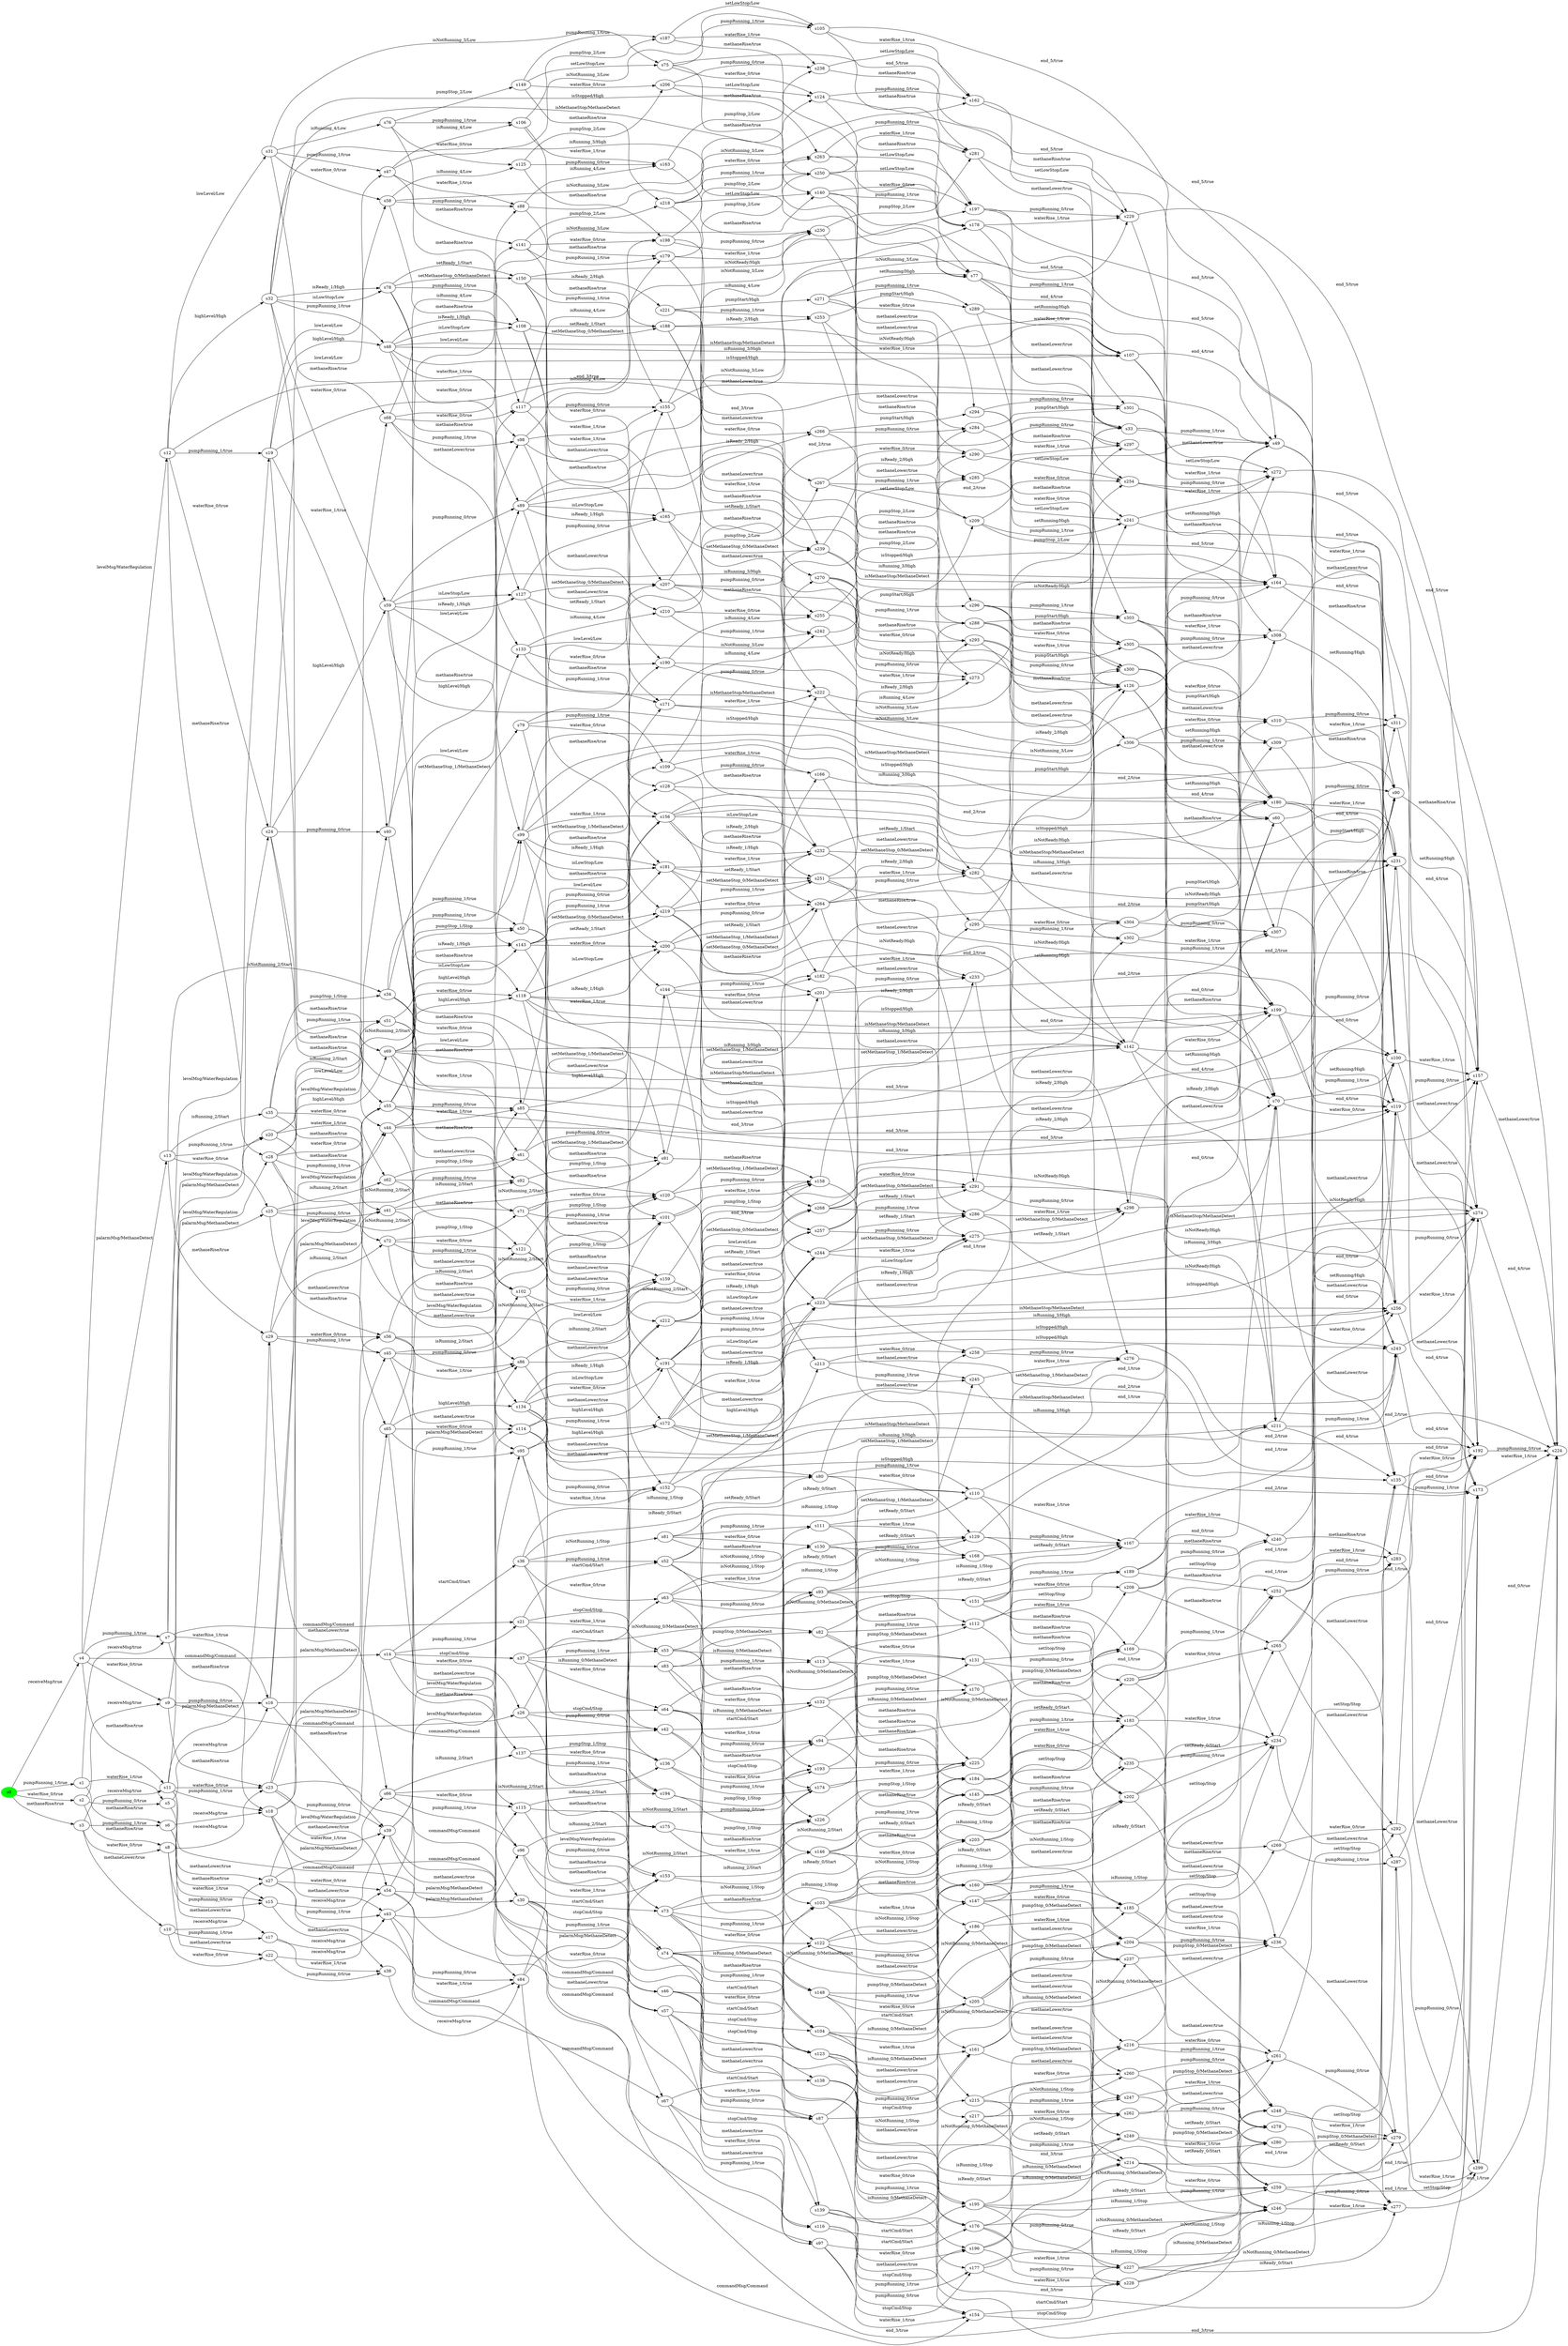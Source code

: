 digraph G {
rankdir=LR;
state0[ label = "s0", style=filled, color=green ];
state1 [ label = "s310" ];
state1 -> state2 [ label=" setRunning/High " ];
state1 -> state3 [ label=" pumpRunning_0/true " ];
state4 [ label = "s305" ];
state4 -> state5 [ label=" pumpRunning_0/true " ];
state4 -> state1 [ label=" methaneLower/true " ];
state4 -> state6 [ label=" setRunning/High " ];
state7 [ label = "s31" ];
state7 -> state8 [ label=" waterRise_0/true " ];
state7 -> state9 [ label=" methaneRise/true " ];
state7 -> state10 [ label=" isRunning_4/Low " ];
state7 -> state11 [ label=" pumpRunning_1/true " ];
state7 -> state12 [ label=" isNotRunning_3/Low " ];
state13 [ label = "s30" ];
state13 -> state14 [ label=" stopCmd/Stop " ];
state13 -> state15 [ label=" startCmd/Start " ];
state13 -> state16 [ label=" methaneLower/true " ];
state13 -> state17 [ label=" pumpRunning_1/true " ];
state13 -> state18 [ label=" waterRise_0/true " ];
state19 [ label = "s304" ];
state19 -> state1 [ label=" pumpStart/High " ];
state19 -> state20 [ label=" pumpRunning_0/true " ];
state21 [ label = "s33" ];
state21 -> state22 [ label=" waterRise_0/true " ];
state21 -> state23 [ label=" methaneRise/true " ];
state21 -> state24 [ label=" pumpRunning_1/true " ];
state20 [ label = "s307" ];
state20 -> state3 [ label=" pumpStart/High " ];
state25 [ label = "s306" ];
state25 -> state26 [ label=" setRunning/High " ];
state25 -> state27 [ label=" pumpRunning_1/true " ];
state25 -> state1 [ label=" waterRise_0/true " ];
state28 [ label = "s32" ];
state28 -> state29 [ label=" isStopped/High " ];
state28 -> state29 [ label=" isMethaneStop/MethaneDetect " ];
state28 -> state29 [ label=" isRunning_3/High " ];
state28 -> state30 [ label=" waterRise_0/true " ];
state28 -> state31 [ label=" pumpRunning_1/true " ];
state28 -> state32 [ label=" methaneRise/true " ];
state28 -> state33 [ label=" isReady_1/High " ];
state28 -> state33 [ label=" isLowStop/Low " ];
state34 [ label = "s301" ];
state34 -> state5 [ label=" methaneRise/true " ];
state34 -> state35 [ label=" setRunning/High " ];
state36 [ label = "s35" ];
state36 -> state37 [ label=" waterRise_0/true " ];
state36 -> state38 [ label=" methaneRise/true " ];
state36 -> state39 [ label=" pumpRunning_1/true " ];
state36 -> state40 [ label=" pumpStop_1/Stop " ];
state41 [ label = "s300" ];
state41 -> state5 [ label=" pumpStart/High " ];
state41 -> state20 [ label=" methaneLower/true " ];
state40 [ label = "s34" ];
state40 -> state42 [ label=" setMethaneStop_1/MethaneDetect " ];
state40 -> state43 [ label=" pumpRunning_1/true " ];
state40 -> state44 [ label=" waterRise_0/true " ];
state40 -> state45 [ label=" methaneRise/true " ];
state46 [ label = "s303" ];
state46 -> state5 [ label=" waterRise_1/true " ];
state46 -> state27 [ label=" methaneLower/true " ];
state46 -> state47 [ label=" setRunning/High " ];
state48 [ label = "s37" ];
state48 -> state49 [ label=" isNotRunning_0/MethaneDetect " ];
state48 -> state50 [ label=" waterRise_0/true " ];
state48 -> state14 [ label=" methaneRise/true " ];
state48 -> state51 [ label=" isRunning_0/MethaneDetect " ];
state48 -> state52 [ label=" pumpRunning_1/true " ];
state53 [ label = "s36" ];
state53 -> state54 [ label=" isRunning_1/Stop " ];
state53 -> state54 [ label=" isReady_0/Start " ];
state53 -> state55 [ label=" pumpRunning_1/true " ];
state53 -> state56 [ label=" waterRise_0/true " ];
state53 -> state15 [ label=" methaneRise/true " ];
state53 -> state57 [ label=" isNotRunning_1/Stop " ];
state58 [ label = "s302" ];
state58 -> state20 [ label=" waterRise_1/true " ];
state58 -> state27 [ label=" pumpStart/High " ];
state59 [ label = "s39" ];
state59 -> state60 [ label=" levelMsg/WaterRegulation " ];
state59 -> state61 [ label=" methaneLower/true " ];
state59 -> state62 [ label=" commandMsg/Command " ];
state59 -> state63 [ label=" palarmMsg/MethaneDetect " ];
state64 [ label = "s38" ];
state64 -> state61 [ label=" receiveMsg/true " ];
state27 [ label = "s309" ];
state27 -> state3 [ label=" waterRise_1/true " ];
state27 -> state65 [ label=" setRunning/High " ];
state0 -> state66 [ label=" receiveMsg/true " ];
state0 -> state67 [ label=" waterRise_0/true " ];
state0 -> state68 [ label=" methaneRise/true " ];
state0 -> state69 [ label=" pumpRunning_1/true " ];
state5 [ label = "s308" ];
state5 -> state70 [ label=" setRunning/High " ];
state5 -> state3 [ label=" methaneLower/true " ];
state69 [ label = "s1" ];
state69 -> state71 [ label=" methaneRise/true " ];
state69 -> state72 [ label=" receiveMsg/true " ];
state69 -> state73 [ label=" waterRise_1/true " ];
state67 [ label = "s2" ];
state67 -> state74 [ label=" methaneRise/true " ];
state67 -> state73 [ label=" pumpRunning_0/true " ];
state67 -> state75 [ label=" receiveMsg/true " ];
state68 [ label = "s3" ];
state68 -> state71 [ label=" pumpRunning_1/true " ];
state68 -> state76 [ label=" receiveMsg/true " ];
state68 -> state74 [ label=" waterRise_0/true " ];
state68 -> state77 [ label=" methaneLower/true " ];
state66 [ label = "s4" ];
state66 -> state78 [ label=" palarmMsg/MethaneDetect " ];
state66 -> state79 [ label=" commandMsg/Command " ];
state66 -> state75 [ label=" waterRise_0/true " ];
state66 -> state80 [ label=" levelMsg/WaterRegulation " ];
state66 -> state76 [ label=" methaneRise/true " ];
state66 -> state72 [ label=" pumpRunning_1/true " ];
state73 [ label = "s5" ];
state73 -> state81 [ label=" methaneRise/true " ];
state73 -> state82 [ label=" receiveMsg/true " ];
state71 [ label = "s6" ];
state71 -> state81 [ label=" waterRise_1/true " ];
state71 -> state83 [ label=" methaneLower/true " ];
state71 -> state84 [ label=" receiveMsg/true " ];
state72 [ label = "s7" ];
state72 -> state84 [ label=" methaneRise/true " ];
state72 -> state85 [ label=" palarmMsg/MethaneDetect " ];
state72 -> state86 [ label=" commandMsg/Command " ];
state72 -> state82 [ label=" waterRise_1/true " ];
state72 -> state87 [ label=" levelMsg/WaterRegulation " ];
state74 [ label = "s8" ];
state74 -> state88 [ label=" receiveMsg/true " ];
state74 -> state89 [ label=" methaneLower/true " ];
state74 -> state81 [ label=" pumpRunning_0/true " ];
state75 [ label = "s9" ];
state75 -> state82 [ label=" pumpRunning_0/true " ];
state75 -> state88 [ label=" methaneRise/true " ];
state75 -> state90 [ label=" palarmMsg/MethaneDetect " ];
state75 -> state91 [ label=" commandMsg/Command " ];
state75 -> state92 [ label=" levelMsg/WaterRegulation " ];
state93 [ label = "s40" ];
state93 -> state94 [ label=" highLevel/High " ];
state93 -> state95 [ label=" end_3/true " ];
state93 -> state96 [ label=" lowLevel/Low " ];
state93 -> state60 [ label=" methaneRise/true " ];
state97 [ label = "s42" ];
state97 -> state98 [ label=" startCmd/Start " ];
state97 -> state62 [ label=" methaneRise/true " ];
state97 -> state99 [ label=" stopCmd/Stop " ];
state100 [ label = "s41" ];
state100 -> state63 [ label=" methaneRise/true " ];
state100 -> state101 [ label=" isRunning_2/Start " ];
state100 -> state102 [ label=" isNotRunning_2/Start " ];
state103 [ label = "s44" ];
state103 -> state104 [ label=" end_3/true " ];
state103 -> state105 [ label=" lowLevel/Low " ];
state103 -> state106 [ label=" methaneLower/true " ];
state103 -> state107 [ label=" highLevel/High " ];
state103 -> state60 [ label=" waterRise_1/true " ];
state108 [ label = "s43" ];
state108 -> state109 [ label=" commandMsg/Command " ];
state108 -> state110 [ label=" palarmMsg/MethaneDetect " ];
state108 -> state61 [ label=" waterRise_1/true " ];
state108 -> state106 [ label=" levelMsg/WaterRegulation " ];
state17 [ label = "s46" ];
state17 -> state109 [ label=" methaneLower/true " ];
state17 -> state111 [ label=" stopCmd/Stop " ];
state17 -> state62 [ label=" waterRise_1/true " ];
state17 -> state112 [ label=" startCmd/Start " ];
state113 [ label = "s45" ];
state113 -> state114 [ label=" isNotRunning_2/Start " ];
state113 -> state63 [ label=" waterRise_1/true " ];
state113 -> state110 [ label=" methaneLower/true " ];
state113 -> state115 [ label=" isRunning_2/Start " ];
state31 [ label = "s48" ];
state31 -> state116 [ label=" isLowStop/Low " ];
state31 -> state116 [ label=" isReady_1/High " ];
state31 -> state117 [ label=" isRunning_3/High " ];
state31 -> state117 [ label=" isStopped/High " ];
state31 -> state117 [ label=" isMethaneStop/MethaneDetect " ];
state31 -> state107 [ label=" methaneRise/true " ];
state31 -> state94 [ label=" waterRise_1/true " ];
state11 [ label = "s47" ];
state11 -> state118 [ label=" isRunning_4/Low " ];
state11 -> state119 [ label=" isNotRunning_3/Low " ];
state11 -> state105 [ label=" methaneRise/true " ];
state11 -> state96 [ label=" waterRise_1/true " ];
state24 [ label = "s49" ];
state24 -> state95 [ label=" waterRise_1/true " ];
state24 -> state104 [ label=" methaneRise/true " ];
state26 [ label = "s211" ];
state26 -> state2 [ label=" waterRise_0/true " ];
state26 -> state65 [ label=" pumpRunning_1/true " ];
state26 -> state120 [ label=" end_4/true " ];
state121 [ label = "s210" ];
state121 -> state122 [ label=" pumpRunning_1/true " ];
state121 -> state123 [ label=" pumpStop_2/Low " ];
state121 -> state124 [ label=" waterRise_0/true " ];
state39 [ label = "s51" ];
state39 -> state101 [ label=" waterRise_1/true " ];
state39 -> state115 [ label=" methaneRise/true " ];
state39 -> state43 [ label=" pumpStop_1/Stop " ];
state43 [ label = "s50" ];
state43 -> state125 [ label=" setMethaneStop_1/MethaneDetect " ];
state43 -> state114 [ label=" methaneRise/true " ];
state43 -> state102 [ label=" waterRise_1/true " ];
state126 [ label = "s206" ];
state126 -> state127 [ label=" pumpRunning_0/true " ];
state126 -> state128 [ label=" methaneRise/true " ];
state126 -> state129 [ label=" setLowStop/Low " ];
state52 [ label = "s53" ];
state52 -> state111 [ label=" methaneRise/true " ];
state52 -> state130 [ label=" isRunning_0/MethaneDetect " ];
state52 -> state131 [ label=" isNotRunning_0/MethaneDetect " ];
state52 -> state99 [ label=" waterRise_1/true " ];
state55 [ label = "s52" ];
state55 -> state112 [ label=" methaneRise/true " ];
state55 -> state132 [ label=" isReady_0/Start " ];
state55 -> state132 [ label=" isRunning_1/Stop " ];
state55 -> state98 [ label=" waterRise_1/true " ];
state55 -> state133 [ label=" isNotRunning_1/Stop " ];
state134 [ label = "s205" ];
state134 -> state135 [ label=" pumpStop_0/MethaneDetect " ];
state134 -> state136 [ label=" pumpRunning_0/true " ];
state134 -> state137 [ label=" methaneLower/true " ];
state138 [ label = "s208" ];
state138 -> state139 [ label=" methaneRise/true " ];
state138 -> state22 [ label=" end_0/true " ];
state138 -> state140 [ label=" pumpRunning_0/true " ];
state141 [ label = "s55" ];
state141 -> state142 [ label=" methaneLower/true " ];
state141 -> state143 [ label=" lowLevel/Low " ];
state141 -> state60 [ label=" pumpRunning_0/true " ];
state141 -> state144 [ label=" end_3/true " ];
state141 -> state145 [ label=" highLevel/High " ];
state146 [ label = "s207" ];
state146 -> state147 [ label=" methaneRise/true " ];
state146 -> state148 [ label=" isNotReady/High " ];
state146 -> state149 [ label=" isReady_2/High " ];
state146 -> state150 [ label=" pumpRunning_0/true " ];
state151 [ label = "s54" ];
state151 -> state152 [ label=" commandMsg/Command " ];
state151 -> state153 [ label=" palarmMsg/MethaneDetect " ];
state151 -> state142 [ label=" levelMsg/WaterRegulation " ];
state151 -> state61 [ label=" pumpRunning_0/true " ];
state154 [ label = "s202" ];
state154 -> state144 [ label=" end_1/true " ];
state154 -> state155 [ label=" methaneLower/true " ];
state154 -> state156 [ label=" pumpRunning_0/true " ];
state18 [ label = "s57" ];
state18 -> state157 [ label=" startCmd/Start " ];
state18 -> state158 [ label=" stopCmd/Stop " ];
state18 -> state152 [ label=" methaneLower/true " ];
state18 -> state62 [ label=" pumpRunning_0/true " ];
state159 [ label = "s201" ];
state159 -> state160 [ label=" pumpRunning_0/true " ];
state159 -> state144 [ label=" end_2/true " ];
state159 -> state161 [ label=" methaneLower/true " ];
state162 [ label = "s56" ];
state162 -> state63 [ label=" pumpRunning_0/true " ];
state162 -> state163 [ label=" isRunning_2/Start " ];
state162 -> state153 [ label=" methaneLower/true " ];
state162 -> state164 [ label=" isNotRunning_2/Start " ];
state135 [ label = "s204" ];
state135 -> state165 [ label=" methaneLower/true " ];
state135 -> state166 [ label=" pumpRunning_0/true " ];
state135 -> state139 [ label=" setStop/Stop " ];
state30 [ label = "s59" ];
state30 -> state148 [ label=" isRunning_3/High " ];
state30 -> state148 [ label=" isMethaneStop/MethaneDetect " ];
state30 -> state148 [ label=" isStopped/High " ];
state30 -> state94 [ label=" pumpRunning_0/true " ];
state30 -> state167 [ label=" isLowStop/Low " ];
state30 -> state167 [ label=" isReady_1/High " ];
state30 -> state145 [ label=" methaneRise/true " ];
state8 [ label = "s58" ];
state8 -> state129 [ label=" isNotRunning_3/Low " ];
state8 -> state96 [ label=" pumpRunning_0/true " ];
state8 -> state143 [ label=" methaneRise/true " ];
state8 -> state168 [ label=" isRunning_4/Low " ];
state169 [ label = "s203" ];
state169 -> state154 [ label=" setReady_0/Start " ];
state169 -> state170 [ label=" methaneLower/true " ];
state169 -> state171 [ label=" pumpRunning_0/true " ];
state172 [ label = "s209" ];
state172 -> state120 [ label=" end_5/true " ];
state172 -> state173 [ label=" waterRise_0/true " ];
state172 -> state174 [ label=" pumpRunning_1/true " ];
state175 [ label = "s200" ];
state175 -> state176 [ label=" pumpRunning_0/true " ];
state175 -> state177 [ label=" methaneLower/true " ];
state175 -> state147 [ label=" setMethaneStop_0/MethaneDetect " ];
state175 -> state147 [ label=" setReady_1/Start " ];
state22 [ label = "s60" ];
state22 -> state95 [ label=" pumpRunning_0/true " ];
state22 -> state144 [ label=" methaneRise/true " ];
state37 [ label = "s62" ];
state37 -> state44 [ label=" pumpStop_1/Stop " ];
state37 -> state101 [ label=" pumpRunning_0/true " ];
state37 -> state163 [ label=" methaneRise/true " ];
state44 [ label = "s61" ];
state44 -> state178 [ label=" setMethaneStop_1/MethaneDetect " ];
state44 -> state102 [ label=" pumpRunning_0/true " ];
state44 -> state164 [ label=" methaneRise/true " ];
state50 [ label = "s64" ];
state50 -> state179 [ label=" isNotRunning_0/MethaneDetect " ];
state50 -> state99 [ label=" pumpRunning_0/true " ];
state50 -> state158 [ label=" methaneRise/true " ];
state50 -> state180 [ label=" isRunning_0/MethaneDetect " ];
state56 [ label = "s63" ];
state56 -> state157 [ label=" methaneRise/true " ];
state56 -> state181 [ label=" isRunning_1/Stop " ];
state56 -> state181 [ label=" isReady_0/Start " ];
state56 -> state182 [ label=" isNotRunning_1/Stop " ];
state56 -> state98 [ label=" pumpRunning_0/true " ];
state183 [ label = "s66" ];
state183 -> state153 [ label=" waterRise_0/true " ];
state183 -> state110 [ label=" pumpRunning_1/true " ];
state183 -> state184 [ label=" isRunning_2/Start " ];
state183 -> state185 [ label=" isNotRunning_2/Start " ];
state186 [ label = "s65" ];
state186 -> state106 [ label=" pumpRunning_1/true " ];
state186 -> state187 [ label=" lowLevel/Low " ];
state186 -> state120 [ label=" end_3/true " ];
state186 -> state188 [ label=" highLevel/High " ];
state186 -> state142 [ label=" waterRise_0/true " ];
state9 [ label = "s68" ];
state9 -> state187 [ label=" methaneLower/true " ];
state9 -> state189 [ label=" isNotRunning_3/Low " ];
state9 -> state190 [ label=" isRunning_4/Low " ];
state9 -> state105 [ label=" pumpRunning_1/true " ];
state9 -> state143 [ label=" waterRise_0/true " ];
state16 [ label = "s67" ];
state16 -> state191 [ label=" startCmd/Start " ];
state16 -> state152 [ label=" waterRise_0/true " ];
state16 -> state192 [ label=" stopCmd/Stop " ];
state16 -> state109 [ label=" pumpRunning_1/true " ];
state3 [ label = "s311" ];
state3 -> state193 [ label=" setRunning/High " ];
state32 [ label = "s69" ];
state32 -> state194 [ label=" isMethaneStop/MethaneDetect " ];
state32 -> state194 [ label=" isStopped/High " ];
state32 -> state194 [ label=" isRunning_3/High " ];
state32 -> state107 [ label=" pumpRunning_1/true " ];
state32 -> state188 [ label=" methaneLower/true " ];
state32 -> state195 [ label=" isReady_1/High " ];
state32 -> state195 [ label=" isLowStop/Low " ];
state32 -> state145 [ label=" waterRise_0/true " ];
state70 [ label = "s231" ];
state70 -> state196 [ label=" end_4/true " ];
state70 -> state193 [ label=" methaneLower/true " ];
state132 [ label = "s110" ];
state132 -> state197 [ label=" waterRise_1/true " ];
state132 -> state198 [ label=" methaneRise/true " ];
state132 -> state24 [ label=" end_1/true " ];
state199 [ label = "s230" ];
state199 -> state200 [ label=" methaneLower/true " ];
state199 -> state201 [ label=" pumpStop_2/Low " ];
state131 [ label = "s112" ];
state131 -> state202 [ label=" setStop/Stop " ];
state131 -> state203 [ label=" methaneRise/true " ];
state131 -> state204 [ label=" waterRise_1/true " ];
state160 [ label = "s233" ];
state160 -> state205 [ label=" methaneLower/true " ];
state160 -> state196 [ label=" end_2/true " ];
state176 [ label = "s232" ];
state176 -> state206 [ label=" setMethaneStop_0/MethaneDetect " ];
state176 -> state206 [ label=" setReady_1/Start " ];
state176 -> state207 [ label=" methaneLower/true " ];
state133 [ label = "s111" ];
state133 -> state208 [ label=" waterRise_1/true " ];
state133 -> state132 [ label=" setReady_0/Start " ];
state133 -> state209 [ label=" methaneRise/true " ];
state45 [ label = "s71" ];
state45 -> state210 [ label=" setMethaneStop_1/MethaneDetect " ];
state45 -> state185 [ label=" methaneLower/true " ];
state45 -> state114 [ label=" pumpRunning_1/true " ];
state45 -> state164 [ label=" waterRise_0/true " ];
state23 [ label = "s70" ];
state23 -> state120 [ label=" methaneLower/true " ];
state23 -> state144 [ label=" waterRise_0/true " ];
state23 -> state104 [ label=" pumpRunning_1/true " ];
state15 [ label = "s73" ];
state15 -> state211 [ label=" isReady_0/Start " ];
state15 -> state211 [ label=" isRunning_1/Stop " ];
state15 -> state112 [ label=" pumpRunning_1/true " ];
state15 -> state157 [ label=" waterRise_0/true " ];
state15 -> state212 [ label=" isNotRunning_1/Stop " ];
state15 -> state191 [ label=" methaneLower/true " ];
state38 [ label = "s72" ];
state38 -> state163 [ label=" waterRise_0/true " ];
state38 -> state45 [ label=" pumpStop_1/Stop " ];
state38 -> state115 [ label=" pumpRunning_1/true " ];
state38 -> state184 [ label=" methaneLower/true " ];
state12 [ label = "s75" ];
state12 -> state189 [ label=" methaneRise/true " ];
state12 -> state119 [ label=" pumpRunning_1/true " ];
state12 -> state21 [ label=" end_5/true " ];
state12 -> state129 [ label=" waterRise_0/true " ];
state213 [ label = "s228" ];
state213 -> state214 [ label=" isRunning_0/MethaneDetect " ];
state213 -> state215 [ label=" isNotRunning_0/MethaneDetect " ];
state117 [ label = "s107" ];
state117 -> state47 [ label=" methaneRise/true " ];
state117 -> state35 [ label=" waterRise_1/true " ];
state117 -> state24 [ label=" end_4/true " ];
state14 [ label = "s74" ];
state14 -> state192 [ label=" methaneLower/true " ];
state14 -> state216 [ label=" isNotRunning_0/MethaneDetect " ];
state14 -> state158 [ label=" waterRise_0/true " ];
state14 -> state217 [ label=" isRunning_0/MethaneDetect " ];
state14 -> state111 [ label=" pumpRunning_1/true " ];
state218 [ label = "s227" ];
state218 -> state219 [ label=" isReady_0/Start " ];
state218 -> state219 [ label=" isRunning_1/Stop " ];
state218 -> state220 [ label=" isNotRunning_1/Stop " ];
state118 [ label = "s106" ];
state118 -> state221 [ label=" methaneRise/true " ];
state118 -> state222 [ label=" waterRise_1/true " ];
state118 -> state223 [ label=" pumpStop_2/Low " ];
state29 [ label = "s77" ];
state29 -> state194 [ label=" methaneRise/true " ];
state29 -> state117 [ label=" pumpRunning_1/true " ];
state29 -> state21 [ label=" end_4/true " ];
state29 -> state148 [ label=" waterRise_0/true " ];
state125 [ label = "s109" ];
state125 -> state224 [ label=" waterRise_1/true " ];
state125 -> state24 [ label=" end_2/true " ];
state125 -> state225 [ label=" methaneRise/true " ];
state116 [ label = "s108" ];
state116 -> state226 [ label=" setMethaneStop_0/MethaneDetect " ];
state116 -> state226 [ label=" setReady_1/Start " ];
state116 -> state227 [ label=" waterRise_1/true " ];
state116 -> state228 [ label=" methaneRise/true " ];
state229 [ label = "s229" ];
state229 -> state196 [ label=" end_5/true " ];
state229 -> state230 [ label=" methaneLower/true " ];
state10 [ label = "s76" ];
state10 -> state168 [ label=" waterRise_0/true " ];
state10 -> state118 [ label=" pumpRunning_1/true " ];
state10 -> state190 [ label=" methaneRise/true " ];
state10 -> state231 [ label=" pumpStop_2/Low " ];
state112 [ label = "s103" ];
state112 -> state198 [ label=" isReady_0/Start " ];
state112 -> state198 [ label=" isRunning_1/Stop " ];
state112 -> state232 [ label=" methaneLower/true " ];
state112 -> state233 [ label=" waterRise_1/true " ];
state112 -> state209 [ label=" isNotRunning_1/Stop " ];
state234 [ label = "s224" ];
state42 [ label = "s79" ];
state42 -> state178 [ label=" waterRise_0/true " ];
state42 -> state125 [ label=" pumpRunning_1/true " ];
state42 -> state210 [ label=" methaneRise/true " ];
state42 -> state21 [ label=" end_2/true " ];
state235 [ label = "s223" ];
state235 -> state193 [ label=" isMethaneStop/MethaneDetect " ];
state235 -> state193 [ label=" isRunning_3/High " ];
state235 -> state193 [ label=" isStopped/High " ];
state235 -> state207 [ label=" isReady_1/High " ];
state235 -> state207 [ label=" isLowStop/Low " ];
state33 [ label = "s78" ];
state33 -> state236 [ label=" setReady_1/Start " ];
state33 -> state236 [ label=" setMethaneStop_0/MethaneDetect " ];
state33 -> state167 [ label=" waterRise_0/true " ];
state33 -> state116 [ label=" pumpRunning_1/true " ];
state33 -> state195 [ label=" methaneRise/true " ];
state115 [ label = "s102" ];
state115 -> state237 [ label=" methaneLower/true " ];
state115 -> state114 [ label=" pumpStop_1/Stop " ];
state115 -> state238 [ label=" waterRise_1/true " ];
state239 [ label = "s226" ];
state239 -> state240 [ label=" pumpStop_1/Stop " ];
state119 [ label = "s105" ];
state119 -> state241 [ label=" waterRise_1/true " ];
state119 -> state24 [ label=" end_5/true " ];
state119 -> state242 [ label=" methaneRise/true " ];
state111 [ label = "s104" ];
state111 -> state203 [ label=" isNotRunning_0/MethaneDetect " ];
state111 -> state243 [ label=" waterRise_1/true " ];
state111 -> state244 [ label=" isRunning_0/MethaneDetect " ];
state111 -> state245 [ label=" methaneLower/true " ];
state240 [ label = "s225" ];
state240 -> state205 [ label=" setMethaneStop_1/MethaneDetect " ];
state246 [ label = "s220" ];
state246 -> state247 [ label=" pumpRunning_1/true " ];
state246 -> state248 [ label=" methaneLower/true " ];
state246 -> state23 [ label=" end_0/true " ];
state246 -> state139 [ label=" waterRise_0/true " ];
state114 [ label = "s101" ];
state114 -> state249 [ label=" waterRise_1/true " ];
state114 -> state225 [ label=" setMethaneStop_1/MethaneDetect " ];
state114 -> state250 [ label=" methaneLower/true " ];
state251 [ label = "s222" ];
state251 -> state230 [ label=" isNotRunning_3/Low " ];
state251 -> state200 [ label=" isRunning_4/Low " ];
state54 [ label = "s80" ];
state54 -> state21 [ label=" end_1/true " ];
state54 -> state181 [ label=" waterRise_0/true " ];
state54 -> state211 [ label=" methaneRise/true " ];
state54 -> state132 [ label=" pumpRunning_1/true " ];
state104 [ label = "s100" ];
state104 -> state196 [ label=" waterRise_1/true " ];
state104 -> state252 [ label=" methaneLower/true " ];
state253 [ label = "s221" ];
state253 -> state149 [ label=" waterRise_0/true " ];
state253 -> state254 [ label=" methaneRise/true " ];
state253 -> state255 [ label=" pumpStart/High " ];
state253 -> state256 [ label=" pumpRunning_1/true " ];
state49 [ label = "s82" ];
state49 -> state179 [ label=" waterRise_0/true " ];
state49 -> state216 [ label=" methaneRise/true " ];
state49 -> state131 [ label=" pumpRunning_1/true " ];
state49 -> state257 [ label=" setStop/Stop " ];
state57 [ label = "s81" ];
state57 -> state133 [ label=" pumpRunning_1/true " ];
state57 -> state212 [ label=" methaneRise/true " ];
state57 -> state182 [ label=" waterRise_0/true " ];
state57 -> state54 [ label=" setReady_0/Start " ];
state61 [ label = "s84" ];
state61 -> state258 [ label=" commandMsg/Command " ];
state61 -> state259 [ label=" palarmMsg/MethaneDetect " ];
state61 -> state260 [ label=" levelMsg/WaterRegulation " ];
state51 [ label = "s83" ];
state51 -> state130 [ label=" pumpRunning_1/true " ];
state51 -> state217 [ label=" methaneRise/true " ];
state51 -> state49 [ label=" pumpStop_0/MethaneDetect " ];
state51 -> state180 [ label=" waterRise_0/true " ];
state63 [ label = "s86" ];
state63 -> state238 [ label=" isRunning_2/Start " ];
state63 -> state259 [ label=" methaneLower/true " ];
state63 -> state249 [ label=" isNotRunning_2/Start " ];
state261 [ label = "s217" ];
state261 -> state262 [ label=" pumpRunning_1/true " ];
state261 -> state263 [ label=" pumpStop_0/MethaneDetect " ];
state261 -> state137 [ label=" waterRise_0/true " ];
state263 [ label = "s216" ];
state263 -> state165 [ label=" waterRise_0/true " ];
state263 -> state248 [ label=" setStop/Stop " ];
state263 -> state264 [ label=" pumpRunning_1/true " ];
state60 [ label = "s85" ];
state60 -> state265 [ label=" lowLevel/Low " ];
state60 -> state260 [ label=" methaneLower/true " ];
state60 -> state196 [ label=" end_3/true " ];
state60 -> state266 [ label=" highLevel/High " ];
state267 [ label = "s219" ];
state267 -> state254 [ label=" isReady_2/High " ];
state267 -> state147 [ label=" waterRise_0/true " ];
state267 -> state194 [ label=" isNotReady/High " ];
state267 -> state268 [ label=" pumpRunning_1/true " ];
state267 -> state269 [ label=" methaneLower/true " ];
state96 [ label = "s88" ];
state96 -> state241 [ label=" isNotRunning_3/Low " ];
state96 -> state222 [ label=" isRunning_4/Low " ];
state96 -> state265 [ label=" methaneRise/true " ];
state270 [ label = "s218" ];
state270 -> state123 [ label=" methaneLower/true " ];
state270 -> state189 [ label=" setLowStop/Low " ];
state270 -> state271 [ label=" pumpRunning_1/true " ];
state270 -> state128 [ label=" waterRise_0/true " ];
state62 [ label = "s87" ];
state62 -> state233 [ label=" startCmd/Start " ];
state62 -> state243 [ label=" stopCmd/Stop " ];
state62 -> state258 [ label=" methaneLower/true " ];
state272 [ label = "s213" ];
state272 -> state161 [ label=" waterRise_0/true " ];
state272 -> state273 [ label=" pumpRunning_1/true " ];
state272 -> state120 [ label=" end_2/true " ];
state274 [ label = "s212" ];
state274 -> state177 [ label=" waterRise_0/true " ];
state274 -> state269 [ label=" setReady_1/Start " ];
state274 -> state269 [ label=" setMethaneStop_0/MethaneDetect " ];
state274 -> state275 [ label=" pumpRunning_1/true " ];
state94 [ label = "s89" ];
state94 -> state35 [ label=" isMethaneStop/MethaneDetect " ];
state94 -> state35 [ label=" isStopped/High " ];
state94 -> state35 [ label=" isRunning_3/High " ];
state94 -> state227 [ label=" isReady_1/High " ];
state94 -> state227 [ label=" isLowStop/Low " ];
state94 -> state266 [ label=" methaneRise/true " ];
state276 [ label = "s215" ];
state276 -> state170 [ label=" waterRise_0/true " ];
state276 -> state277 [ label=" pumpRunning_1/true " ];
state276 -> state278 [ label=" setReady_0/Start " ];
state278 [ label = "s214" ];
state278 -> state279 [ label=" pumpRunning_1/true " ];
state278 -> state155 [ label=" waterRise_0/true " ];
state278 -> state120 [ label=" end_1/true " ];
state256 [ label = "s253" ];
state256 -> state280 [ label=" pumpStart/High " ];
state256 -> state281 [ label=" methaneRise/true " ];
state256 -> state282 [ label=" waterRise_1/true " ];
state180 [ label = "s132" ];
state180 -> state283 [ label=" pumpRunning_0/true " ];
state180 -> state134 [ label=" methaneRise/true " ];
state180 -> state179 [ label=" pumpStop_0/MethaneDetect " ];
state179 [ label = "s131" ];
state179 -> state138 [ label=" setStop/Stop " ];
state179 -> state135 [ label=" methaneRise/true " ];
state179 -> state204 [ label=" pumpRunning_0/true " ];
state247 [ label = "s252" ];
state247 -> state104 [ label=" end_0/true " ];
state247 -> state284 [ label=" waterRise_1/true " ];
state247 -> state285 [ label=" methaneLower/true " ];
state188 [ label = "s134" ];
state188 -> state26 [ label=" isStopped/High " ];
state188 -> state26 [ label=" isMethaneStop/MethaneDetect " ];
state188 -> state26 [ label=" isRunning_3/High " ];
state188 -> state274 [ label=" isReady_1/High " ];
state188 -> state274 [ label=" isLowStop/Low " ];
state188 -> state286 [ label=" waterRise_0/true " ];
state188 -> state287 [ label=" pumpRunning_1/true " ];
state102 [ label = "s91" ];
state102 -> state224 [ label=" setMethaneStop_1/MethaneDetect " ];
state102 -> state249 [ label=" methaneRise/true " ];
state124 [ label = "s255" ];
state124 -> state288 [ label=" pumpStop_2/Low " ];
state124 -> state200 [ label=" pumpRunning_0/true " ];
state95 [ label = "s90" ];
state95 -> state196 [ label=" methaneRise/true " ];
state187 [ label = "s133" ];
state187 -> state172 [ label=" isNotRunning_3/Low " ];
state187 -> state289 [ label=" pumpRunning_1/true " ];
state187 -> state290 [ label=" waterRise_0/true " ];
state187 -> state121 [ label=" isRunning_4/Low " ];
state173 [ label = "s254" ];
state173 -> state230 [ label=" pumpRunning_0/true " ];
state173 -> state291 [ label=" end_5/true " ];
state98 [ label = "s93" ];
state98 -> state233 [ label=" methaneRise/true " ];
state98 -> state197 [ label=" isReady_0/Start " ];
state98 -> state197 [ label=" isRunning_1/Stop " ];
state98 -> state208 [ label=" isNotRunning_1/Stop " ];
state101 [ label = "s92" ];
state101 -> state102 [ label=" pumpStop_1/Stop " ];
state101 -> state238 [ label=" methaneRise/true " ];
state106 [ label = "s95" ];
state106 -> state260 [ label=" waterRise_1/true " ];
state106 -> state289 [ label=" lowLevel/Low " ];
state106 -> state287 [ label=" highLevel/High " ];
state106 -> state252 [ label=" end_3/true " ];
state268 [ label = "s251" ];
state268 -> state281 [ label=" isReady_2/High " ];
state268 -> state206 [ label=" waterRise_1/true " ];
state268 -> state47 [ label=" isNotReady/High " ];
state268 -> state292 [ label=" methaneLower/true " ];
state182 [ label = "s130" ];
state182 -> state181 [ label=" setReady_0/Start " ];
state182 -> state208 [ label=" pumpRunning_0/true " ];
state182 -> state169 [ label=" methaneRise/true " ];
state271 [ label = "s250" ];
state271 -> state293 [ label=" methaneLower/true " ];
state271 -> state242 [ label=" setLowStop/Low " ];
state271 -> state201 [ label=" waterRise_1/true " ];
state99 [ label = "s94" ];
state99 -> state204 [ label=" isNotRunning_0/MethaneDetect " ];
state99 -> state243 [ label=" methaneRise/true " ];
state99 -> state283 [ label=" isRunning_0/MethaneDetect " ];
state109 [ label = "s97" ];
state109 -> state232 [ label=" startCmd/Start " ];
state109 -> state258 [ label=" waterRise_1/true " ];
state109 -> state245 [ label=" stopCmd/Stop " ];
state181 [ label = "s129" ];
state181 -> state154 [ label=" methaneRise/true " ];
state181 -> state22 [ label=" end_1/true " ];
state181 -> state197 [ label=" pumpRunning_0/true " ];
state110 [ label = "s96" ];
state110 -> state237 [ label=" isRunning_2/Start " ];
state110 -> state259 [ label=" waterRise_1/true " ];
state110 -> state250 [ label=" isNotRunning_2/Start " ];
state178 [ label = "s128" ];
state178 -> state159 [ label=" methaneRise/true " ];
state178 -> state224 [ label=" pumpRunning_0/true " ];
state178 -> state22 [ label=" end_2/true " ];
state262 [ label = "s249" ];
state262 -> state264 [ label=" pumpStop_0/MethaneDetect " ];
state262 -> state214 [ label=" waterRise_1/true " ];
state107 [ label = "s99" ];
state107 -> state266 [ label=" waterRise_1/true " ];
state107 -> state47 [ label=" isRunning_3/High " ];
state107 -> state47 [ label=" isMethaneStop/MethaneDetect " ];
state107 -> state47 [ label=" isStopped/High " ];
state107 -> state228 [ label=" isReady_1/High " ];
state107 -> state228 [ label=" isLowStop/Low " ];
state107 -> state287 [ label=" methaneLower/true " ];
state105 [ label = "s98" ];
state105 -> state289 [ label=" methaneLower/true " ];
state105 -> state242 [ label=" isNotRunning_3/Low " ];
state105 -> state221 [ label=" isRunning_4/Low " ];
state105 -> state265 [ label=" waterRise_1/true " ];
state168 [ label = "s125" ];
state168 -> state126 [ label=" pumpStop_2/Low " ];
state168 -> state222 [ label=" pumpRunning_0/true " ];
state168 -> state294 [ label=" methaneRise/true " ];
state279 [ label = "s246" ];
state279 -> state219 [ label=" waterRise_1/true " ];
state279 -> state252 [ label=" end_1/true " ];
state273 [ label = "s245" ];
state273 -> state252 [ label=" end_2/true " ];
state273 -> state205 [ label=" waterRise_1/true " ];
state129 [ label = "s124" ];
state129 -> state241 [ label=" pumpRunning_0/true " ];
state129 -> state295 [ label=" methaneRise/true " ];
state129 -> state22 [ label=" end_5/true " ];
state264 [ label = "s248" ];
state264 -> state215 [ label=" waterRise_1/true " ];
state264 -> state285 [ label=" setStop/Stop " ];
state167 [ label = "s127" ];
state167 -> state146 [ label=" setReady_1/Start " ];
state167 -> state146 [ label=" setMethaneStop_0/MethaneDetect " ];
state167 -> state227 [ label=" pumpRunning_0/true " ];
state167 -> state175 [ label=" methaneRise/true " ];
state277 [ label = "s247" ];
state277 -> state279 [ label=" setReady_0/Start " ];
state277 -> state220 [ label=" waterRise_1/true " ];
state148 [ label = "s126" ];
state148 -> state6 [ label=" methaneRise/true " ];
state148 -> state35 [ label=" pumpRunning_0/true " ];
state148 -> state22 [ label=" end_4/true " ];
state122 [ label = "s242" ];
state122 -> state200 [ label=" waterRise_1/true " ];
state122 -> state293 [ label=" pumpStop_2/Low " ];
state163 [ label = "s121" ];
state163 -> state164 [ label=" pumpStop_1/Stop " ];
state163 -> state296 [ label=" methaneLower/true " ];
state163 -> state238 [ label=" pumpRunning_0/true " ];
state174 [ label = "s241" ];
state174 -> state252 [ label=" end_5/true " ];
state174 -> state230 [ label=" waterRise_1/true " ];
state164 [ label = "s120" ];
state164 -> state159 [ label=" setMethaneStop_1/MethaneDetect " ];
state164 -> state249 [ label=" pumpRunning_0/true " ];
state164 -> state297 [ label=" methaneLower/true " ];
state275 [ label = "s244" ];
state275 -> state207 [ label=" waterRise_1/true " ];
state275 -> state292 [ label=" setReady_1/Start " ];
state275 -> state292 [ label=" setMethaneStop_0/MethaneDetect " ];
state158 [ label = "s123" ];
state158 -> state135 [ label=" isNotRunning_0/MethaneDetect " ];
state158 -> state298 [ label=" methaneLower/true " ];
state158 -> state243 [ label=" pumpRunning_0/true " ];
state158 -> state134 [ label=" isRunning_0/MethaneDetect " ];
state65 [ label = "s243" ];
state65 -> state252 [ label=" end_4/true " ];
state65 -> state193 [ label=" waterRise_1/true " ];
state157 [ label = "s122" ];
state157 -> state154 [ label=" isRunning_1/Stop " ];
state157 -> state154 [ label=" isReady_0/Start " ];
state157 -> state233 [ label=" pumpRunning_0/true " ];
state157 -> state299 [ label=" methaneLower/true " ];
state157 -> state169 [ label=" isNotRunning_1/Stop " ];
state140 [ label = "s240" ];
state140 -> state284 [ label=" methaneRise/true " ];
state140 -> state95 [ label=" end_0/true " ];
state145 [ label = "s118" ];
state145 -> state6 [ label=" isMethaneStop/MethaneDetect " ];
state145 -> state6 [ label=" isRunning_3/High " ];
state145 -> state6 [ label=" isStopped/High " ];
state145 -> state175 [ label=" isLowStop/Low " ];
state145 -> state175 [ label=" isReady_1/High " ];
state145 -> state266 [ label=" pumpRunning_0/true " ];
state145 -> state286 [ label=" methaneLower/true " ];
state150 [ label = "s239" ];
state150 -> state282 [ label=" isReady_2/High " ];
state150 -> state206 [ label=" methaneRise/true " ];
state150 -> state35 [ label=" isNotReady/High " ];
state127 [ label = "s238" ];
state127 -> state241 [ label=" setLowStop/Low " ];
state127 -> state201 [ label=" methaneRise/true " ];
state143 [ label = "s117" ];
state143 -> state290 [ label=" methaneLower/true " ];
state143 -> state265 [ label=" pumpRunning_0/true " ];
state143 -> state294 [ label=" isRunning_4/Low " ];
state143 -> state295 [ label=" isNotRunning_3/Low " ];
state144 [ label = "s119" ];
state144 -> state291 [ label=" methaneLower/true " ];
state144 -> state196 [ label=" pumpRunning_0/true " ];
state171 [ label = "s235" ];
state171 -> state156 [ label=" setReady_0/Start " ];
state171 -> state220 [ label=" methaneLower/true " ];
state142 [ label = "s114" ];
state142 -> state291 [ label=" end_3/true " ];
state142 -> state260 [ label=" pumpRunning_0/true " ];
state142 -> state286 [ label=" highLevel/High " ];
state142 -> state290 [ label=" lowLevel/Low " ];
state156 [ label = "s234" ];
state156 -> state219 [ label=" methaneLower/true " ];
state156 -> state196 [ label=" end_1/true " ];
state130 [ label = "s113" ];
state130 -> state131 [ label=" pumpStop_0/MethaneDetect " ];
state130 -> state244 [ label=" methaneRise/true " ];
state130 -> state283 [ label=" waterRise_1/true " ];
state136 [ label = "s237" ];
state136 -> state214 [ label=" methaneLower/true " ];
state136 -> state166 [ label=" pumpStop_0/MethaneDetect " ];
state152 [ label = "s116" ];
state152 -> state258 [ label=" pumpRunning_0/true " ];
state152 -> state299 [ label=" startCmd/Start " ];
state152 -> state298 [ label=" stopCmd/Stop " ];
state166 [ label = "s236" ];
state166 -> state215 [ label=" methaneLower/true " ];
state166 -> state284 [ label=" setStop/Stop " ];
state153 [ label = "s115" ];
state153 -> state297 [ label=" isNotRunning_2/Start " ];
state153 -> state259 [ label=" pumpRunning_0/true " ];
state153 -> state296 [ label=" isRunning_2/Start " ];
state258 [ label = "s154" ];
state258 -> state218 [ label=" startCmd/Start " ];
state258 -> state213 [ label=" stopCmd/Stop " ];
state207 [ label = "s275" ];
state207 -> state300 [ label=" setReady_1/Start " ];
state207 -> state300 [ label=" setMethaneStop_0/MethaneDetect " ];
state193 [ label = "s274" ];
state193 -> state234 [ label=" end_4/true " ];
state259 [ label = "s153" ];
state259 -> state240 [ label=" isNotRunning_2/Start " ];
state259 -> state239 [ label=" isRunning_2/Start " ];
state266 [ label = "s156" ];
state266 -> state70 [ label=" isRunning_3/High " ];
state266 -> state70 [ label=" isStopped/High " ];
state266 -> state70 [ label=" isMethaneStop/MethaneDetect " ];
state266 -> state176 [ label=" isLowStop/Low " ];
state266 -> state176 [ label=" isReady_1/High " ];
state266 -> state235 [ label=" methaneLower/true " ];
state219 [ label = "s277" ];
state219 -> state234 [ label=" end_1/true " ];
state265 [ label = "s155" ];
state265 -> state251 [ label=" methaneLower/true " ];
state265 -> state199 [ label=" isRunning_4/Low " ];
state265 -> state229 [ label=" isNotRunning_3/Low " ];
state205 [ label = "s276" ];
state205 -> state234 [ label=" end_2/true " ];
state236 [ label = "s150" ];
state236 -> state253 [ label=" isReady_2/High " ];
state236 -> state226 [ label=" pumpRunning_1/true " ];
state236 -> state29 [ label=" isNotReady/High " ];
state236 -> state146 [ label=" waterRise_0/true " ];
state236 -> state267 [ label=" methaneRise/true " ];
state255 [ label = "s271" ];
state255 -> state29 [ label=" setRunning/High " ];
state255 -> state301 [ label=" waterRise_0/true " ];
state255 -> state302 [ label=" methaneRise/true " ];
state255 -> state280 [ label=" pumpRunning_1/true " ];
state254 [ label = "s270" ];
state254 -> state303 [ label=" methaneLower/true " ];
state254 -> state281 [ label=" pumpRunning_1/true " ];
state254 -> state304 [ label=" waterRise_0/true " ];
state254 -> state302 [ label=" pumpStart/High " ];
state200 [ label = "s273" ];
state200 -> state305 [ label=" pumpStop_2/Low " ];
state260 [ label = "s152" ];
state260 -> state234 [ label=" end_3/true " ];
state260 -> state251 [ label=" lowLevel/Low " ];
state260 -> state235 [ label=" highLevel/High " ];
state230 [ label = "s272" ];
state230 -> state234 [ label=" end_5/true " ];
state257 [ label = "s151" ];
state257 -> state246 [ label=" methaneRise/true " ];
state257 -> state21 [ label=" end_0/true " ];
state257 -> state138 [ label=" waterRise_0/true " ];
state257 -> state202 [ label=" pumpRunning_1/true " ];
state216 [ label = "s147" ];
state216 -> state135 [ label=" waterRise_0/true " ];
state216 -> state203 [ label=" pumpRunning_1/true " ];
state216 -> state263 [ label=" methaneLower/true " ];
state216 -> state246 [ label=" setStop/Stop " ];
state269 [ label = "s268" ];
state269 -> state303 [ label=" isReady_2/High " ];
state269 -> state292 [ label=" pumpRunning_1/true " ];
state269 -> state26 [ label=" isNotReady/High " ];
state269 -> state306 [ label=" waterRise_0/true " ];
state123 [ label = "s267" ];
state123 -> state293 [ label=" pumpRunning_1/true " ];
state123 -> state172 [ label=" setLowStop/Low " ];
state123 -> state288 [ label=" waterRise_0/true " ];
state212 [ label = "s146" ];
state212 -> state209 [ label=" pumpRunning_1/true " ];
state212 -> state211 [ label=" setReady_0/Start " ];
state212 -> state169 [ label=" waterRise_0/true " ];
state212 -> state276 [ label=" methaneLower/true " ];
state231 [ label = "s149" ];
state231 -> state12 [ label=" setLowStop/Low " ];
state231 -> state270 [ label=" methaneRise/true " ];
state231 -> state126 [ label=" waterRise_0/true " ];
state231 -> state223 [ label=" pumpRunning_1/true " ];
state248 [ label = "s269" ];
state248 -> state120 [ label=" end_0/true " ];
state248 -> state307 [ label=" waterRise_0/true " ];
state248 -> state285 [ label=" pumpRunning_1/true " ];
state217 [ label = "s148" ];
state217 -> state261 [ label=" methaneLower/true " ];
state217 -> state216 [ label=" pumpStop_0/MethaneDetect " ];
state217 -> state244 [ label=" pumpRunning_1/true " ];
state217 -> state134 [ label=" waterRise_0/true " ];
state195 [ label = "s143" ];
state195 -> state175 [ label=" waterRise_0/true " ];
state195 -> state267 [ label=" setReady_1/Start " ];
state195 -> state267 [ label=" setMethaneStop_0/MethaneDetect " ];
state195 -> state228 [ label=" pumpRunning_1/true " ];
state195 -> state274 [ label=" methaneLower/true " ];
state147 [ label = "s264" ];
state147 -> state304 [ label=" isReady_2/High " ];
state147 -> state306 [ label=" methaneLower/true " ];
state147 -> state206 [ label=" pumpRunning_0/true " ];
state147 -> state6 [ label=" isNotReady/High " ];
state128 [ label = "s263" ];
state128 -> state201 [ label=" pumpRunning_0/true " ];
state128 -> state288 [ label=" methaneLower/true " ];
state128 -> state295 [ label=" setLowStop/Low " ];
state194 [ label = "s142" ];
state194 -> state47 [ label=" pumpRunning_1/true " ];
state194 -> state23 [ label=" end_4/true " ];
state194 -> state26 [ label=" methaneLower/true " ];
state194 -> state6 [ label=" waterRise_0/true " ];
state211 [ label = "s145" ];
state211 -> state278 [ label=" methaneLower/true " ];
state211 -> state23 [ label=" end_1/true " ];
state211 -> state154 [ label=" waterRise_0/true " ];
state211 -> state198 [ label=" pumpRunning_1/true " ];
state149 [ label = "s266" ];
state149 -> state301 [ label=" pumpStart/High " ];
state149 -> state304 [ label=" methaneRise/true " ];
state149 -> state282 [ label=" pumpRunning_0/true " ];
state139 [ label = "s265" ];
state139 -> state144 [ label=" end_0/true " ];
state139 -> state284 [ label=" pumpRunning_0/true " ];
state139 -> state307 [ label=" methaneLower/true " ];
state210 [ label = "s144" ];
state210 -> state272 [ label=" methaneLower/true " ];
state210 -> state225 [ label=" pumpRunning_1/true " ];
state210 -> state23 [ label=" end_2/true " ];
state210 -> state159 [ label=" waterRise_0/true " ];
state170 [ label = "s260" ];
state170 -> state220 [ label=" pumpRunning_0/true " ];
state170 -> state155 [ label=" setReady_0/Start " ];
state190 [ label = "s141" ];
state190 -> state270 [ label=" pumpStop_2/Low " ];
state190 -> state121 [ label=" methaneLower/true " ];
state190 -> state294 [ label=" waterRise_0/true " ];
state190 -> state221 [ label=" pumpRunning_1/true " ];
state137 [ label = "s262" ];
state137 -> state165 [ label=" pumpStop_0/MethaneDetect " ];
state137 -> state214 [ label=" pumpRunning_0/true " ];
state165 [ label = "s261" ];
state165 -> state215 [ label=" pumpRunning_0/true " ];
state165 -> state307 [ label=" setStop/Stop " ];
state189 [ label = "s140" ];
state189 -> state295 [ label=" waterRise_0/true " ];
state189 -> state242 [ label=" pumpRunning_1/true " ];
state189 -> state172 [ label=" methaneLower/true " ];
state189 -> state23 [ label=" end_5/true " ];
state192 [ label = "s139" ];
state192 -> state261 [ label=" isRunning_0/MethaneDetect " ];
state192 -> state263 [ label=" isNotRunning_0/MethaneDetect " ];
state192 -> state245 [ label=" pumpRunning_1/true " ];
state192 -> state298 [ label=" waterRise_0/true " ];
state177 [ label = "s257" ];
state177 -> state306 [ label=" setMethaneStop_0/MethaneDetect " ];
state177 -> state306 [ label=" setReady_1/Start " ];
state177 -> state207 [ label=" pumpRunning_0/true " ];
state185 [ label = "s136" ];
state185 -> state250 [ label=" pumpRunning_1/true " ];
state185 -> state297 [ label=" waterRise_0/true " ];
state185 -> state272 [ label=" setMethaneStop_1/MethaneDetect " ];
state120 [ label = "s135" ];
state120 -> state291 [ label=" waterRise_0/true " ];
state120 -> state252 [ label=" pumpRunning_1/true " ];
state2 [ label = "s256" ];
state2 -> state291 [ label=" end_4/true " ];
state2 -> state193 [ label=" pumpRunning_0/true " ];
state155 [ label = "s259" ];
state155 -> state291 [ label=" end_1/true " ];
state155 -> state219 [ label=" pumpRunning_0/true " ];
state191 [ label = "s138" ];
state191 -> state299 [ label=" waterRise_0/true " ];
state191 -> state278 [ label=" isRunning_1/Stop " ];
state191 -> state278 [ label=" isReady_0/Start " ];
state191 -> state276 [ label=" isNotRunning_1/Stop " ];
state191 -> state232 [ label=" pumpRunning_1/true " ];
state184 [ label = "s137" ];
state184 -> state185 [ label=" pumpStop_1/Stop " ];
state184 -> state296 [ label=" waterRise_0/true " ];
state184 -> state237 [ label=" pumpRunning_1/true " ];
state161 [ label = "s258" ];
state161 -> state205 [ label=" pumpRunning_0/true " ];
state161 -> state291 [ label=" end_2/true " ];
state283 [ label = "s170" ];
state283 -> state136 [ label=" methaneRise/true " ];
state283 -> state204 [ label=" pumpStop_0/MethaneDetect " ];
state306 [ label = "s291" ];
state306 -> state2 [ label=" isNotReady/High " ];
state306 -> state19 [ label=" isReady_2/High " ];
state306 -> state300 [ label=" pumpRunning_0/true " ];
state288 [ label = "s290" ];
state288 -> state305 [ label=" pumpRunning_0/true " ];
state288 -> state173 [ label=" setLowStop/Low " ];
state232 [ label = "s176" ];
state232 -> state277 [ label=" isNotRunning_1/Stop " ];
state232 -> state279 [ label=" isRunning_1/Stop " ];
state232 -> state279 [ label=" isReady_0/Start " ];
state232 -> state218 [ label=" waterRise_1/true " ];
state305 [ label = "s297" ];
state305 -> state230 [ label=" setLowStop/Low " ];
state237 [ label = "s175" ];
state237 -> state250 [ label=" pumpStop_1/Stop " ];
state237 -> state239 [ label=" waterRise_1/true " ];
state302 [ label = "s296" ];
state302 -> state25 [ label=" methaneLower/true " ];
state302 -> state46 [ label=" pumpRunning_1/true " ];
state302 -> state194 [ label=" setRunning/High " ];
state302 -> state4 [ label=" waterRise_0/true " ];
state242 [ label = "s178" ];
state242 -> state174 [ label=" methaneLower/true " ];
state242 -> state104 [ label=" end_5/true " ];
state242 -> state229 [ label=" waterRise_1/true " ];
state308 [ label = "s299" ];
state308 -> state234 [ label=" end_0/true " ];
state300 [ label = "s298" ];
state300 -> state193 [ label=" isNotReady/High " ];
state300 -> state20 [ label=" isReady_2/High " ];
state245 [ label = "s177" ];
state245 -> state213 [ label=" waterRise_1/true " ];
state245 -> state264 [ label=" isNotRunning_0/MethaneDetect " ];
state245 -> state262 [ label=" isRunning_0/MethaneDetect " ];
state287 [ label = "s172" ];
state287 -> state65 [ label=" isStopped/High " ];
state287 -> state65 [ label=" isRunning_3/High " ];
state287 -> state65 [ label=" isMethaneStop/MethaneDetect " ];
state287 -> state275 [ label=" isLowStop/Low " ];
state287 -> state275 [ label=" isReady_1/High " ];
state287 -> state235 [ label=" waterRise_1/true " ];
state304 [ label = "s293" ];
state304 -> state19 [ label=" methaneLower/true " ];
state304 -> state41 [ label=" pumpRunning_0/true " ];
state304 -> state4 [ label=" pumpStart/High " ];
state289 [ label = "s171" ];
state289 -> state122 [ label=" isRunning_4/Low " ];
state289 -> state251 [ label=" waterRise_1/true " ];
state289 -> state174 [ label=" isNotRunning_3/Low " ];
state307 [ label = "s292" ];
state307 -> state291 [ label=" end_0/true " ];
state307 -> state308 [ label=" pumpRunning_0/true " ];
state250 [ label = "s174" ];
state250 -> state273 [ label=" setMethaneStop_1/MethaneDetect " ];
state250 -> state240 [ label=" waterRise_1/true " ];
state303 [ label = "s295" ];
state303 -> state25 [ label=" pumpStart/High " ];
state303 -> state19 [ label=" waterRise_0/true " ];
state303 -> state58 [ label=" pumpRunning_1/true " ];
state252 [ label = "s173" ];
state252 -> state234 [ label=" waterRise_1/true " ];
state301 [ label = "s294" ];
state301 -> state34 [ label=" pumpRunning_0/true " ];
state301 -> state4 [ label=" methaneRise/true " ];
state301 -> state148 [ label=" setRunning/High " ];
state204 [ label = "s169" ];
state204 -> state166 [ label=" methaneRise/true " ];
state204 -> state140 [ label=" setStop/Stop " ];
state280 [ label = "s289" ];
state280 -> state46 [ label=" methaneRise/true " ];
state280 -> state117 [ label=" setRunning/High " ];
state280 -> state34 [ label=" waterRise_1/true " ];
state208 [ label = "s168" ];
state208 -> state171 [ label=" methaneRise/true " ];
state208 -> state197 [ label=" setReady_0/Start " ];
state214 [ label = "s280" ];
state214 -> state215 [ label=" pumpStop_0/MethaneDetect " ];
state292 [ label = "s286" ];
state292 -> state300 [ label=" waterRise_1/true " ];
state292 -> state58 [ label=" isReady_2/High " ];
state292 -> state65 [ label=" isNotReady/High " ];
state227 [ label = "s165" ];
state227 -> state176 [ label=" methaneRise/true " ];
state227 -> state150 [ label=" setReady_1/Start " ];
state227 -> state150 [ label=" setMethaneStop_0/MethaneDetect " ];
state35 [ label = "s164" ];
state35 -> state70 [ label=" methaneRise/true " ];
state35 -> state95 [ label=" end_4/true " ];
state293 [ label = "s285" ];
state293 -> state305 [ label=" waterRise_1/true " ];
state293 -> state174 [ label=" setLowStop/Low " ];
state281 [ label = "s288" ];
state281 -> state41 [ label=" waterRise_1/true " ];
state281 -> state58 [ label=" methaneLower/true " ];
state281 -> state46 [ label=" pumpStart/High " ];
state197 [ label = "s167" ];
state197 -> state95 [ label=" end_1/true " ];
state197 -> state156 [ label=" methaneRise/true " ];
state224 [ label = "s166" ];
state224 -> state160 [ label=" methaneRise/true " ];
state224 -> state95 [ label=" end_2/true " ];
state285 [ label = "s287" ];
state285 -> state308 [ label=" waterRise_1/true " ];
state285 -> state252 [ label=" end_0/true " ];
state243 [ label = "s161" ];
state243 -> state213 [ label=" methaneLower/true " ];
state243 -> state136 [ label=" isRunning_0/MethaneDetect " ];
state243 -> state166 [ label=" isNotRunning_0/MethaneDetect " ];
state206 [ label = "s282" ];
state206 -> state300 [ label=" methaneLower/true " ];
state206 -> state41 [ label=" isReady_2/High " ];
state206 -> state70 [ label=" isNotReady/High " ];
state233 [ label = "s160" ];
state233 -> state156 [ label=" isRunning_1/Stop " ];
state233 -> state156 [ label=" isReady_0/Start " ];
state233 -> state218 [ label=" methaneLower/true " ];
state233 -> state171 [ label=" isNotRunning_1/Stop " ];
state201 [ label = "s281" ];
state201 -> state229 [ label=" setLowStop/Low " ];
state201 -> state305 [ label=" methaneLower/true " ];
state282 [ label = "s284" ];
state282 -> state34 [ label=" pumpStart/High " ];
state282 -> state41 [ label=" methaneRise/true " ];
state222 [ label = "s163" ];
state222 -> state127 [ label=" pumpStop_2/Low " ];
state222 -> state199 [ label=" methaneRise/true " ];
state241 [ label = "s162" ];
state241 -> state229 [ label=" methaneRise/true " ];
state241 -> state95 [ label=" end_5/true " ];
state284 [ label = "s283" ];
state284 -> state308 [ label=" methaneLower/true " ];
state284 -> state196 [ label=" end_0/true " ];
state215 [ label = "s279" ];
state215 -> state308 [ label=" setStop/Stop " ];
state249 [ label = "s158" ];
state249 -> state240 [ label=" methaneLower/true " ];
state249 -> state160 [ label=" setMethaneStop_1/MethaneDetect " ];
state196 [ label = "s157" ];
state196 -> state234 [ label=" methaneLower/true " ];
state220 [ label = "s278" ];
state220 -> state219 [ label=" setReady_0/Start " ];
state238 [ label = "s159" ];
state238 -> state239 [ label=" methaneLower/true " ];
state238 -> state249 [ label=" pumpStop_1/Stop " ];
state290 [ label = "s190" ];
state290 -> state124 [ label=" isRunning_4/Low " ];
state290 -> state251 [ label=" pumpRunning_0/true " ];
state290 -> state173 [ label=" isNotRunning_3/Low " ];
state291 [ label = "s192" ];
state291 -> state234 [ label=" pumpRunning_0/true " ];
state286 [ label = "s191" ];
state286 -> state2 [ label=" isRunning_3/High " ];
state286 -> state2 [ label=" isStopped/High " ];
state286 -> state2 [ label=" isMethaneStop/MethaneDetect " ];
state286 -> state235 [ label=" pumpRunning_0/true " ];
state286 -> state177 [ label=" isReady_1/High " ];
state286 -> state177 [ label=" isLowStop/Low " ];
state294 [ label = "s198" ];
state294 -> state199 [ label=" pumpRunning_0/true " ];
state294 -> state124 [ label=" methaneLower/true " ];
state294 -> state128 [ label=" pumpStop_2/Low " ];
state295 [ label = "s197" ];
state295 -> state173 [ label=" methaneLower/true " ];
state295 -> state144 [ label=" end_5/true " ];
state295 -> state229 [ label=" pumpRunning_0/true " ];
state6 [ label = "s199" ];
state6 -> state2 [ label=" methaneLower/true " ];
state6 -> state144 [ label=" end_4/true " ];
state6 -> state70 [ label=" pumpRunning_0/true " ];
state296 [ label = "s194" ];
state296 -> state239 [ label=" pumpRunning_0/true " ];
state296 -> state297 [ label=" pumpStop_1/Stop " ];
state297 [ label = "s193" ];
state297 -> state161 [ label=" setMethaneStop_1/MethaneDetect " ];
state297 -> state240 [ label=" pumpRunning_0/true " ];
state298 [ label = "s196" ];
state298 -> state165 [ label=" isNotRunning_0/MethaneDetect " ];
state298 -> state213 [ label=" pumpRunning_0/true " ];
state298 -> state137 [ label=" isRunning_0/MethaneDetect " ];
state299 [ label = "s195" ];
state299 -> state155 [ label=" isRunning_1/Stop " ];
state299 -> state155 [ label=" isReady_0/Start " ];
state299 -> state218 [ label=" pumpRunning_0/true " ];
state299 -> state170 [ label=" isNotRunning_1/Stop " ];
state228 [ label = "s181" ];
state228 -> state275 [ label=" methaneLower/true " ];
state228 -> state176 [ label=" waterRise_1/true " ];
state228 -> state268 [ label=" setReady_1/Start " ];
state228 -> state268 [ label=" setMethaneStop_0/MethaneDetect " ];
state47 [ label = "s180" ];
state47 -> state65 [ label=" methaneLower/true " ];
state47 -> state104 [ label=" end_4/true " ];
state47 -> state70 [ label=" waterRise_1/true " ];
state223 [ label = "s187" ];
state223 -> state127 [ label=" waterRise_1/true " ];
state223 -> state119 [ label=" setLowStop/Low " ];
state223 -> state271 [ label=" methaneRise/true " ];
state244 [ label = "s186" ];
state244 -> state136 [ label=" waterRise_1/true " ];
state244 -> state262 [ label=" methaneLower/true " ];
state244 -> state203 [ label=" pumpStop_0/MethaneDetect " ];
state202 [ label = "s189" ];
state202 -> state247 [ label=" methaneRise/true " ];
state202 -> state24 [ label=" end_0/true " ];
state202 -> state140 [ label=" waterRise_1/true " ];
state226 [ label = "s188" ];
state226 -> state268 [ label=" methaneRise/true " ];
state226 -> state117 [ label=" isNotReady/High " ];
state226 -> state256 [ label=" isReady_2/High " ];
state226 -> state150 [ label=" waterRise_1/true " ];
state198 [ label = "s183" ];
state198 -> state156 [ label=" waterRise_1/true " ];
state198 -> state279 [ label=" methaneLower/true " ];
state198 -> state104 [ label=" end_1/true " ];
state225 [ label = "s182" ];
state225 -> state104 [ label=" end_2/true " ];
state225 -> state160 [ label=" waterRise_1/true " ];
state225 -> state273 [ label=" methaneLower/true " ];
state203 [ label = "s185" ];
state203 -> state264 [ label=" methaneLower/true " ];
state203 -> state247 [ label=" setStop/Stop " ];
state203 -> state166 [ label=" waterRise_1/true " ];
state209 [ label = "s184" ];
state209 -> state277 [ label=" methaneLower/true " ];
state209 -> state198 [ label=" setReady_0/Start " ];
state209 -> state171 [ label=" waterRise_1/true " ];
state221 [ label = "s179" ];
state221 -> state122 [ label=" methaneLower/true " ];
state221 -> state271 [ label=" pumpStop_2/Low " ];
state221 -> state199 [ label=" waterRise_1/true " ];
state76 [ label = "s11" ];
state76 -> state88 [ label=" waterRise_0/true " ];
state76 -> state84 [ label=" pumpRunning_1/true " ];
state76 -> state309 [ label=" methaneLower/true " ];
state76 -> state310 [ label=" palarmMsg/MethaneDetect " ];
state76 -> state13 [ label=" commandMsg/Command " ];
state76 -> state311 [ label=" levelMsg/WaterRegulation " ];
state77 [ label = "s10" ];
state77 -> state309 [ label=" receiveMsg/true " ];
state77 -> state83 [ label=" pumpRunning_1/true " ];
state77 -> state89 [ label=" waterRise_0/true " ];
state78 [ label = "s13" ];
state78 -> state85 [ label=" pumpRunning_1/true " ];
state78 -> state310 [ label=" methaneRise/true " ];
state78 -> state90 [ label=" waterRise_0/true " ];
state78 -> state36 [ label=" isRunning_2/Start " ];
state78 -> state40 [ label=" isNotRunning_2/Start " ];
state80 [ label = "s12" ];
state80 -> state311 [ label=" methaneRise/true " ];
state80 -> state7 [ label=" lowLevel/Low " ];
state80 -> state92 [ label=" waterRise_0/true " ];
state80 -> state87 [ label=" pumpRunning_1/true " ];
state80 -> state28 [ label=" highLevel/High " ];
state80 -> state21 [ label=" end_3/true " ];
state81 [ label = "s15" ];
state81 -> state64 [ label=" methaneLower/true " ];
state81 -> state59 [ label=" receiveMsg/true " ];
state79 [ label = "s14" ];
state79 -> state48 [ label=" stopCmd/Stop " ];
state79 -> state53 [ label=" startCmd/Start " ];
state79 -> state13 [ label=" methaneRise/true " ];
state79 -> state91 [ label=" waterRise_0/true " ];
state79 -> state86 [ label=" pumpRunning_1/true " ];
state83 [ label = "s17" ];
state83 -> state108 [ label=" receiveMsg/true " ];
state83 -> state64 [ label=" waterRise_1/true " ];
state82 [ label = "s16" ];
state82 -> state93 [ label=" levelMsg/WaterRegulation " ];
state82 -> state59 [ label=" methaneRise/true " ];
state82 -> state97 [ label=" commandMsg/Command " ];
state82 -> state100 [ label=" palarmMsg/MethaneDetect " ];
state87 [ label = "s19" ];
state87 -> state93 [ label=" waterRise_1/true " ];
state87 -> state103 [ label=" methaneRise/true " ];
state87 -> state11 [ label=" lowLevel/Low " ];
state87 -> state31 [ label=" highLevel/High " ];
state87 -> state24 [ label=" end_3/true " ];
state84 [ label = "s18" ];
state84 -> state17 [ label=" commandMsg/Command " ];
state84 -> state113 [ label=" palarmMsg/MethaneDetect " ];
state84 -> state103 [ label=" levelMsg/WaterRegulation " ];
state84 -> state108 [ label=" methaneLower/true " ];
state84 -> state59 [ label=" waterRise_1/true " ];
state85 [ label = "s20" ];
state85 -> state43 [ label=" isNotRunning_2/Start " ];
state85 -> state113 [ label=" methaneRise/true " ];
state85 -> state39 [ label=" isRunning_2/Start " ];
state85 -> state100 [ label=" waterRise_1/true " ];
state89 [ label = "s22" ];
state89 -> state64 [ label=" pumpRunning_0/true " ];
state89 -> state151 [ label=" receiveMsg/true " ];
state86 [ label = "s21" ];
state86 -> state97 [ label=" waterRise_1/true " ];
state86 -> state52 [ label=" stopCmd/Stop " ];
state86 -> state17 [ label=" methaneRise/true " ];
state86 -> state55 [ label=" startCmd/Start " ];
state92 [ label = "s24" ];
state92 -> state30 [ label=" highLevel/High " ];
state92 -> state8 [ label=" lowLevel/Low " ];
state92 -> state22 [ label=" end_3/true " ];
state92 -> state93 [ label=" pumpRunning_0/true " ];
state92 -> state141 [ label=" methaneRise/true " ];
state88 [ label = "s23" ];
state88 -> state59 [ label=" pumpRunning_0/true " ];
state88 -> state162 [ label=" palarmMsg/MethaneDetect " ];
state88 -> state141 [ label=" levelMsg/WaterRegulation " ];
state88 -> state18 [ label=" commandMsg/Command " ];
state88 -> state151 [ label=" methaneLower/true " ];
state91 [ label = "s26" ];
state91 -> state56 [ label=" startCmd/Start " ];
state91 -> state97 [ label=" pumpRunning_0/true " ];
state91 -> state18 [ label=" methaneRise/true " ];
state91 -> state50 [ label=" stopCmd/Stop " ];
state90 [ label = "s25" ];
state90 -> state162 [ label=" methaneRise/true " ];
state90 -> state37 [ label=" isRunning_2/Start " ];
state90 -> state100 [ label=" pumpRunning_0/true " ];
state90 -> state44 [ label=" isNotRunning_2/Start " ];
state311 [ label = "s28" ];
state311 -> state23 [ label=" end_3/true " ];
state311 -> state9 [ label=" lowLevel/Low " ];
state311 -> state32 [ label=" highLevel/High " ];
state311 -> state103 [ label=" pumpRunning_1/true " ];
state311 -> state186 [ label=" methaneLower/true " ];
state311 -> state141 [ label=" waterRise_0/true " ];
state309 [ label = "s27" ];
state309 -> state183 [ label=" palarmMsg/MethaneDetect " ];
state309 -> state16 [ label=" commandMsg/Command " ];
state309 -> state151 [ label=" waterRise_0/true " ];
state309 -> state186 [ label=" levelMsg/WaterRegulation " ];
state309 -> state108 [ label=" pumpRunning_1/true " ];
state310 [ label = "s29" ];
state310 -> state162 [ label=" waterRise_0/true " ];
state310 -> state38 [ label=" isRunning_2/Start " ];
state310 -> state113 [ label=" pumpRunning_1/true " ];
state310 -> state183 [ label=" methaneLower/true " ];
state310 -> state45 [ label=" isNotRunning_2/Start " ];
}
